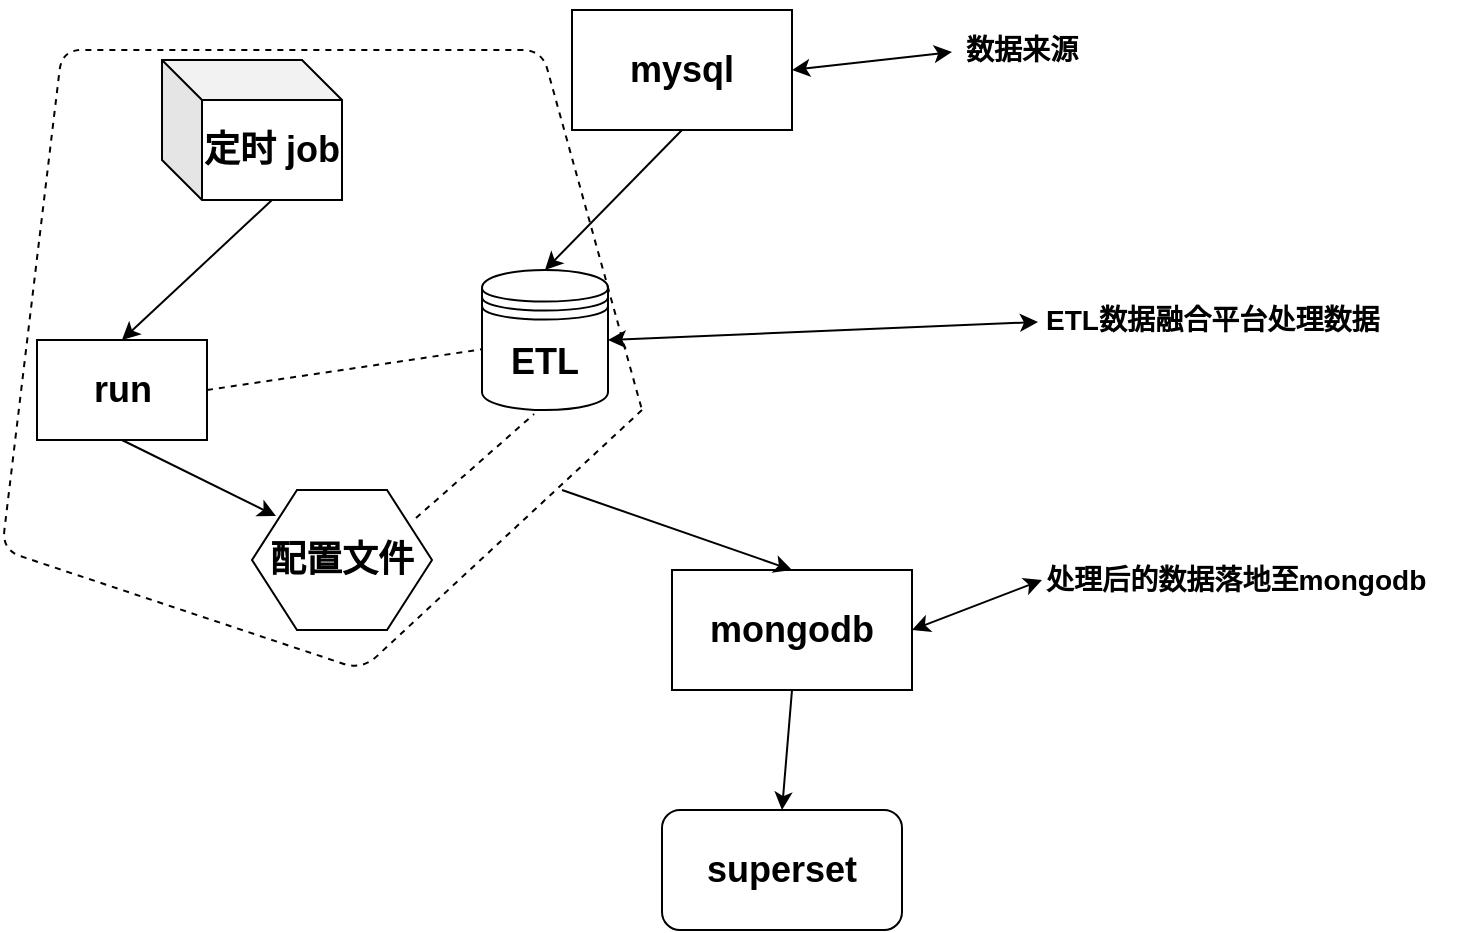 <mxfile version="10.9.4" type="github"><diagram id="NtExl1BY7HWkSiJEu7hB" name="Page-1"><mxGraphModel dx="868" dy="489" grid="1" gridSize="10" guides="1" tooltips="1" connect="1" arrows="1" fold="1" page="1" pageScale="1" pageWidth="827" pageHeight="1169" math="0" shadow="0"><root><mxCell id="0"/><mxCell id="1" parent="0"/><mxCell id="jBcrNYxCoeYNoWevDn88-1" value="&lt;h2&gt;mysql&lt;/h2&gt;" style="rounded=0;whiteSpace=wrap;html=1;" vertex="1" parent="1"><mxGeometry x="305" y="20" width="110" height="60" as="geometry"/></mxCell><mxCell id="jBcrNYxCoeYNoWevDn88-2" value="&lt;h2&gt;ETL&lt;/h2&gt;" style="shape=datastore;whiteSpace=wrap;html=1;" vertex="1" parent="1"><mxGeometry x="260" y="150" width="63" height="70" as="geometry"/></mxCell><mxCell id="jBcrNYxCoeYNoWevDn88-4" value="" style="endArrow=classic;html=1;entryX=0.5;entryY=0;entryDx=0;entryDy=0;exitX=0.5;exitY=1;exitDx=0;exitDy=0;" edge="1" parent="1" source="jBcrNYxCoeYNoWevDn88-1" target="jBcrNYxCoeYNoWevDn88-2"><mxGeometry width="50" height="50" relative="1" as="geometry"><mxPoint x="180" y="140" as="sourcePoint"/><mxPoint x="230" y="90" as="targetPoint"/></mxGeometry></mxCell><mxCell id="jBcrNYxCoeYNoWevDn88-5" value="&lt;h2&gt;mongodb&lt;/h2&gt;" style="rounded=0;whiteSpace=wrap;html=1;" vertex="1" parent="1"><mxGeometry x="355" y="300" width="120" height="60" as="geometry"/></mxCell><mxCell id="jBcrNYxCoeYNoWevDn88-6" value="" style="endArrow=classic;html=1;entryX=0.5;entryY=0;entryDx=0;entryDy=0;" edge="1" parent="1" target="jBcrNYxCoeYNoWevDn88-5"><mxGeometry width="50" height="50" relative="1" as="geometry"><mxPoint x="300" y="260" as="sourcePoint"/><mxPoint x="270" y="200" as="targetPoint"/></mxGeometry></mxCell><mxCell id="jBcrNYxCoeYNoWevDn88-7" value="&lt;h2&gt;superset&lt;/h2&gt;" style="rounded=1;whiteSpace=wrap;html=1;" vertex="1" parent="1"><mxGeometry x="350" y="420" width="120" height="60" as="geometry"/></mxCell><mxCell id="jBcrNYxCoeYNoWevDn88-8" value="" style="endArrow=classic;html=1;entryX=0.5;entryY=0;entryDx=0;entryDy=0;exitX=0.5;exitY=1;exitDx=0;exitDy=0;" edge="1" parent="1" source="jBcrNYxCoeYNoWevDn88-5" target="jBcrNYxCoeYNoWevDn88-7"><mxGeometry width="50" height="50" relative="1" as="geometry"><mxPoint x="230" y="370" as="sourcePoint"/><mxPoint x="280" y="320" as="targetPoint"/></mxGeometry></mxCell><mxCell id="jBcrNYxCoeYNoWevDn88-10" value="" style="endArrow=none;dashed=1;html=1;exitX=1;exitY=0.5;exitDx=0;exitDy=0;" edge="1" parent="1" source="jBcrNYxCoeYNoWevDn88-20" target="jBcrNYxCoeYNoWevDn88-2"><mxGeometry width="50" height="50" relative="1" as="geometry"><mxPoint x="130" y="210" as="sourcePoint"/><mxPoint x="270" y="150" as="targetPoint"/></mxGeometry></mxCell><mxCell id="jBcrNYxCoeYNoWevDn88-11" value="&lt;h3&gt;数据来源&lt;/h3&gt;" style="text;html=1;resizable=0;points=[];autosize=1;align=left;verticalAlign=top;spacingTop=-4;" vertex="1" parent="1"><mxGeometry x="500" y="15" width="70" height="40" as="geometry"/></mxCell><mxCell id="jBcrNYxCoeYNoWevDn88-12" value="" style="endArrow=classic;startArrow=classic;html=1;exitX=1;exitY=0.5;exitDx=0;exitDy=0;entryX=-0.071;entryY=0.65;entryDx=0;entryDy=0;entryPerimeter=0;" edge="1" parent="1" source="jBcrNYxCoeYNoWevDn88-1" target="jBcrNYxCoeYNoWevDn88-11"><mxGeometry width="50" height="50" relative="1" as="geometry"><mxPoint x="540" y="110" as="sourcePoint"/><mxPoint x="530" y="50" as="targetPoint"/></mxGeometry></mxCell><mxCell id="jBcrNYxCoeYNoWevDn88-13" value="&lt;h3&gt;ETL数据融合平台处理数据&lt;/h3&gt;" style="text;html=1;resizable=0;points=[];autosize=1;align=left;verticalAlign=top;spacingTop=-4;" vertex="1" parent="1"><mxGeometry x="540" y="150" width="180" height="40" as="geometry"/></mxCell><mxCell id="jBcrNYxCoeYNoWevDn88-14" value="" style="endArrow=classic;startArrow=classic;html=1;exitX=1;exitY=0.5;exitDx=0;exitDy=0;entryX=-0.011;entryY=0.65;entryDx=0;entryDy=0;entryPerimeter=0;" edge="1" parent="1" source="jBcrNYxCoeYNoWevDn88-2" target="jBcrNYxCoeYNoWevDn88-13"><mxGeometry width="50" height="50" relative="1" as="geometry"><mxPoint x="565" y="250" as="sourcePoint"/><mxPoint x="500" y="170" as="targetPoint"/></mxGeometry></mxCell><mxCell id="jBcrNYxCoeYNoWevDn88-15" value="&lt;h3&gt;处理后的数据落地至mongodb&lt;/h3&gt;" style="text;html=1;resizable=0;points=[];autosize=1;align=left;verticalAlign=top;spacingTop=-4;" vertex="1" parent="1"><mxGeometry x="540" y="280" width="210" height="40" as="geometry"/></mxCell><mxCell id="jBcrNYxCoeYNoWevDn88-17" value="" style="endArrow=classic;startArrow=classic;html=1;exitX=1;exitY=0.5;exitDx=0;exitDy=0;entryX=0;entryY=0.625;entryDx=0;entryDy=0;entryPerimeter=0;" edge="1" parent="1" source="jBcrNYxCoeYNoWevDn88-5" target="jBcrNYxCoeYNoWevDn88-15"><mxGeometry width="50" height="50" relative="1" as="geometry"><mxPoint x="550" y="390" as="sourcePoint"/><mxPoint x="520" y="299" as="targetPoint"/></mxGeometry></mxCell><mxCell id="jBcrNYxCoeYNoWevDn88-18" value="&lt;h2&gt;定时 job&lt;/h2&gt;" style="shape=cube;whiteSpace=wrap;html=1;boundedLbl=1;backgroundOutline=1;darkOpacity=0.05;darkOpacity2=0.1;" vertex="1" parent="1"><mxGeometry x="100" y="45" width="90" height="70" as="geometry"/></mxCell><mxCell id="jBcrNYxCoeYNoWevDn88-19" value="" style="endArrow=classic;html=1;entryX=0.5;entryY=0;entryDx=0;entryDy=0;exitX=0;exitY=0;exitDx=55;exitDy=70;exitPerimeter=0;" edge="1" parent="1" source="jBcrNYxCoeYNoWevDn88-18" target="jBcrNYxCoeYNoWevDn88-20"><mxGeometry width="50" height="50" relative="1" as="geometry"><mxPoint x="100" y="205" as="sourcePoint"/><mxPoint x="150" y="155" as="targetPoint"/></mxGeometry></mxCell><mxCell id="jBcrNYxCoeYNoWevDn88-20" value="&lt;h2&gt;run&lt;/h2&gt;" style="rounded=0;whiteSpace=wrap;html=1;" vertex="1" parent="1"><mxGeometry x="37.5" y="185" width="85" height="50" as="geometry"/></mxCell><mxCell id="jBcrNYxCoeYNoWevDn88-22" value="&lt;h2&gt;配置文件&lt;/h2&gt;" style="shape=hexagon;perimeter=hexagonPerimeter2;whiteSpace=wrap;html=1;" vertex="1" parent="1"><mxGeometry x="145" y="260" width="90" height="70" as="geometry"/></mxCell><mxCell id="jBcrNYxCoeYNoWevDn88-23" value="" style="endArrow=classic;html=1;exitX=0.5;exitY=1;exitDx=0;exitDy=0;entryX=0.133;entryY=0.186;entryDx=0;entryDy=0;entryPerimeter=0;" edge="1" parent="1" source="jBcrNYxCoeYNoWevDn88-20" target="jBcrNYxCoeYNoWevDn88-22"><mxGeometry width="50" height="50" relative="1" as="geometry"><mxPoint x="72.5" y="340" as="sourcePoint"/><mxPoint x="170" y="270" as="targetPoint"/></mxGeometry></mxCell><mxCell id="jBcrNYxCoeYNoWevDn88-24" value="" style="endArrow=none;dashed=1;html=1;entryX=0.413;entryY=1.029;entryDx=0;entryDy=0;entryPerimeter=0;exitX=0.911;exitY=0.2;exitDx=0;exitDy=0;exitPerimeter=0;" edge="1" parent="1" source="jBcrNYxCoeYNoWevDn88-22" target="jBcrNYxCoeYNoWevDn88-2"><mxGeometry width="50" height="50" relative="1" as="geometry"><mxPoint x="85" y="350" as="sourcePoint"/><mxPoint x="290" y="330" as="targetPoint"/></mxGeometry></mxCell><mxCell id="jBcrNYxCoeYNoWevDn88-35" value="" style="endArrow=none;dashed=1;html=1;" edge="1" parent="1"><mxGeometry width="50" height="50" relative="1" as="geometry"><mxPoint x="340" y="220" as="sourcePoint"/><mxPoint x="340" y="220" as="targetPoint"/><Array as="points"><mxPoint x="200" y="350"/><mxPoint x="20" y="290"/><mxPoint x="50" y="40"/><mxPoint x="290" y="40"/></Array></mxGeometry></mxCell></root></mxGraphModel></diagram></mxfile>